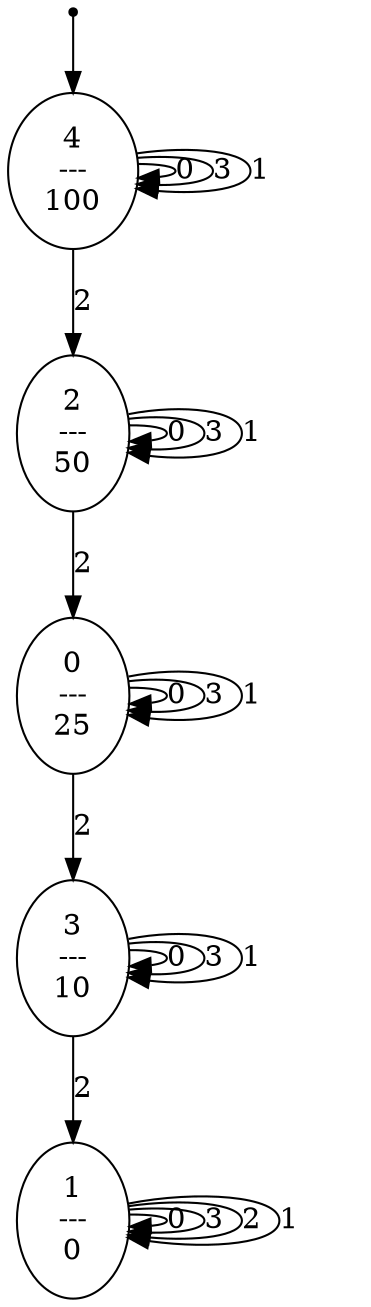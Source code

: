 digraph G {
0 [label="", shape=point];
0 -> 5;
1 [label="0\n---\n25"];
1 -> 1  [label=0];
1 -> 1  [label=3];
1 -> 4  [label=2];
1 -> 1  [label=1];
2 [label="1\n---\n0"];
2 -> 2  [label=0];
2 -> 2  [label=3];
2 -> 2  [label=2];
2 -> 2  [label=1];
3 [label="2\n---\n50"];
3 -> 3  [label=0];
3 -> 3  [label=3];
3 -> 1  [label=2];
3 -> 3  [label=1];
4 [label="3\n---\n10"];
4 -> 4  [label=0];
4 -> 4  [label=3];
4 -> 2  [label=2];
4 -> 4  [label=1];
5 [label="4\n---\n100"];
5 -> 5  [label=0];
5 -> 5  [label=3];
5 -> 3  [label=2];
5 -> 5  [label=1];
}
